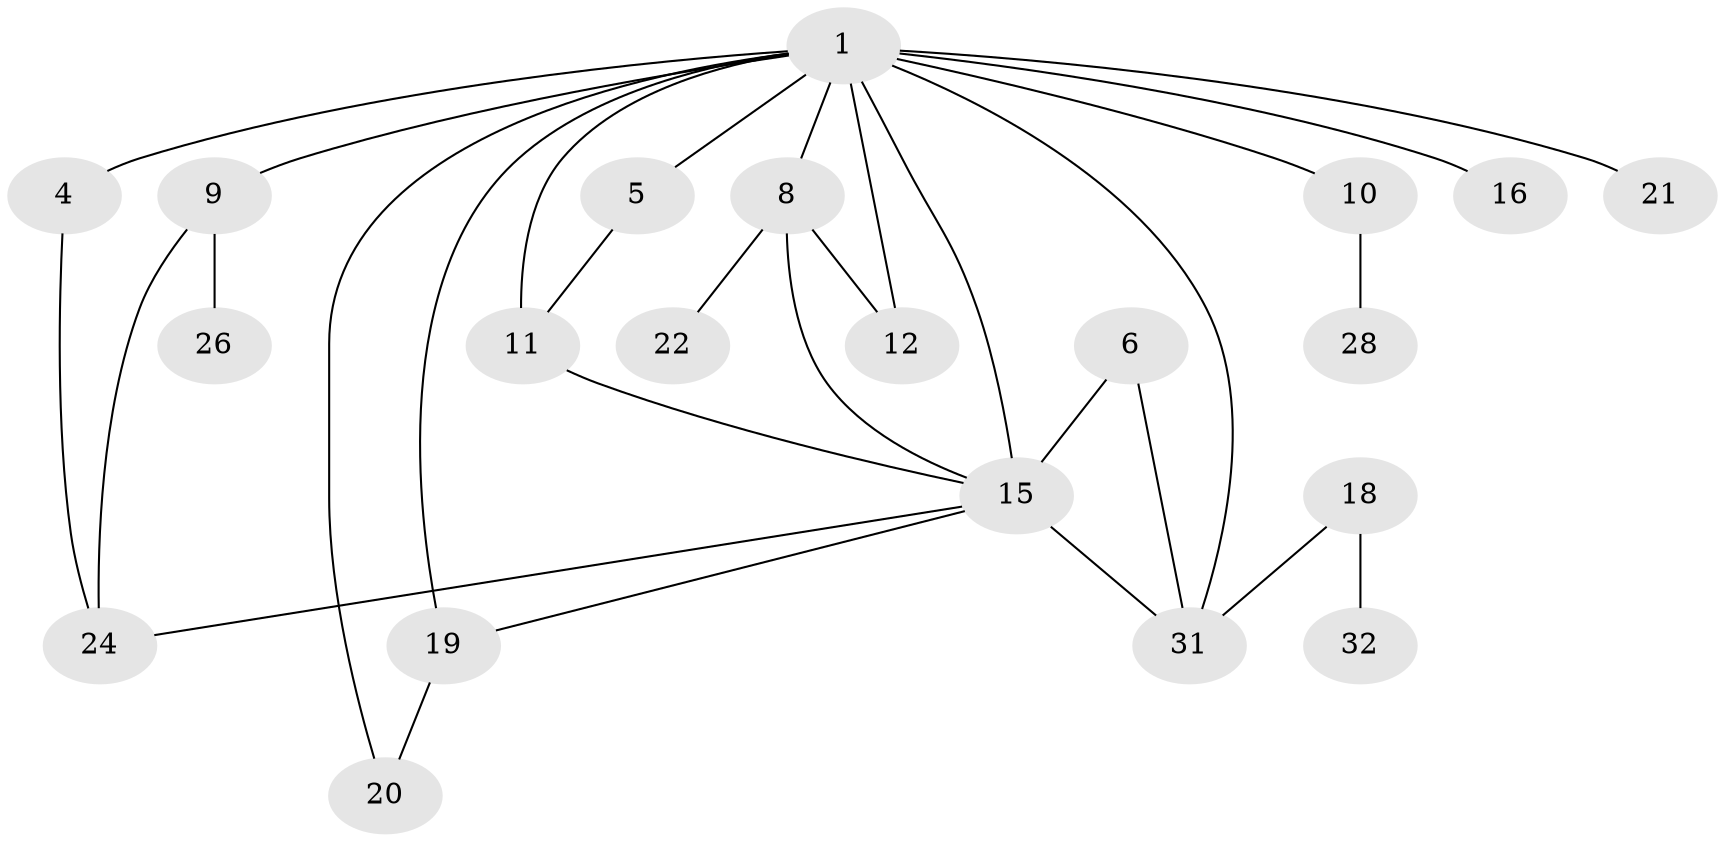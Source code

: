 // original degree distribution, {6: 0.038461538461538464, 0: 0.07692307692307693, 3: 0.18269230769230768, 1: 0.3173076923076923, 2: 0.21153846153846154, 5: 0.057692307692307696, 4: 0.10576923076923077, 8: 0.009615384615384616}
// Generated by graph-tools (version 1.1) at 2025/48/03/04/25 22:48:08]
// undirected, 21 vertices, 30 edges
graph export_dot {
  node [color=gray90,style=filled];
  1;
  4;
  5;
  6;
  8;
  9;
  10;
  11;
  12;
  15;
  16;
  18;
  19;
  20;
  21;
  22;
  24;
  26;
  28;
  31;
  32;
  1 -- 4 [weight=5.0];
  1 -- 5 [weight=1.0];
  1 -- 8 [weight=1.0];
  1 -- 9 [weight=1.0];
  1 -- 10 [weight=1.0];
  1 -- 11 [weight=1.0];
  1 -- 12 [weight=2.0];
  1 -- 15 [weight=5.0];
  1 -- 16 [weight=2.0];
  1 -- 19 [weight=2.0];
  1 -- 20 [weight=1.0];
  1 -- 21 [weight=1.0];
  1 -- 31 [weight=1.0];
  4 -- 24 [weight=1.0];
  5 -- 11 [weight=1.0];
  6 -- 15 [weight=1.0];
  6 -- 31 [weight=1.0];
  8 -- 12 [weight=1.0];
  8 -- 15 [weight=2.0];
  8 -- 22 [weight=1.0];
  9 -- 24 [weight=1.0];
  9 -- 26 [weight=1.0];
  10 -- 28 [weight=2.0];
  11 -- 15 [weight=1.0];
  15 -- 19 [weight=1.0];
  15 -- 24 [weight=1.0];
  15 -- 31 [weight=1.0];
  18 -- 31 [weight=1.0];
  18 -- 32 [weight=1.0];
  19 -- 20 [weight=1.0];
}
